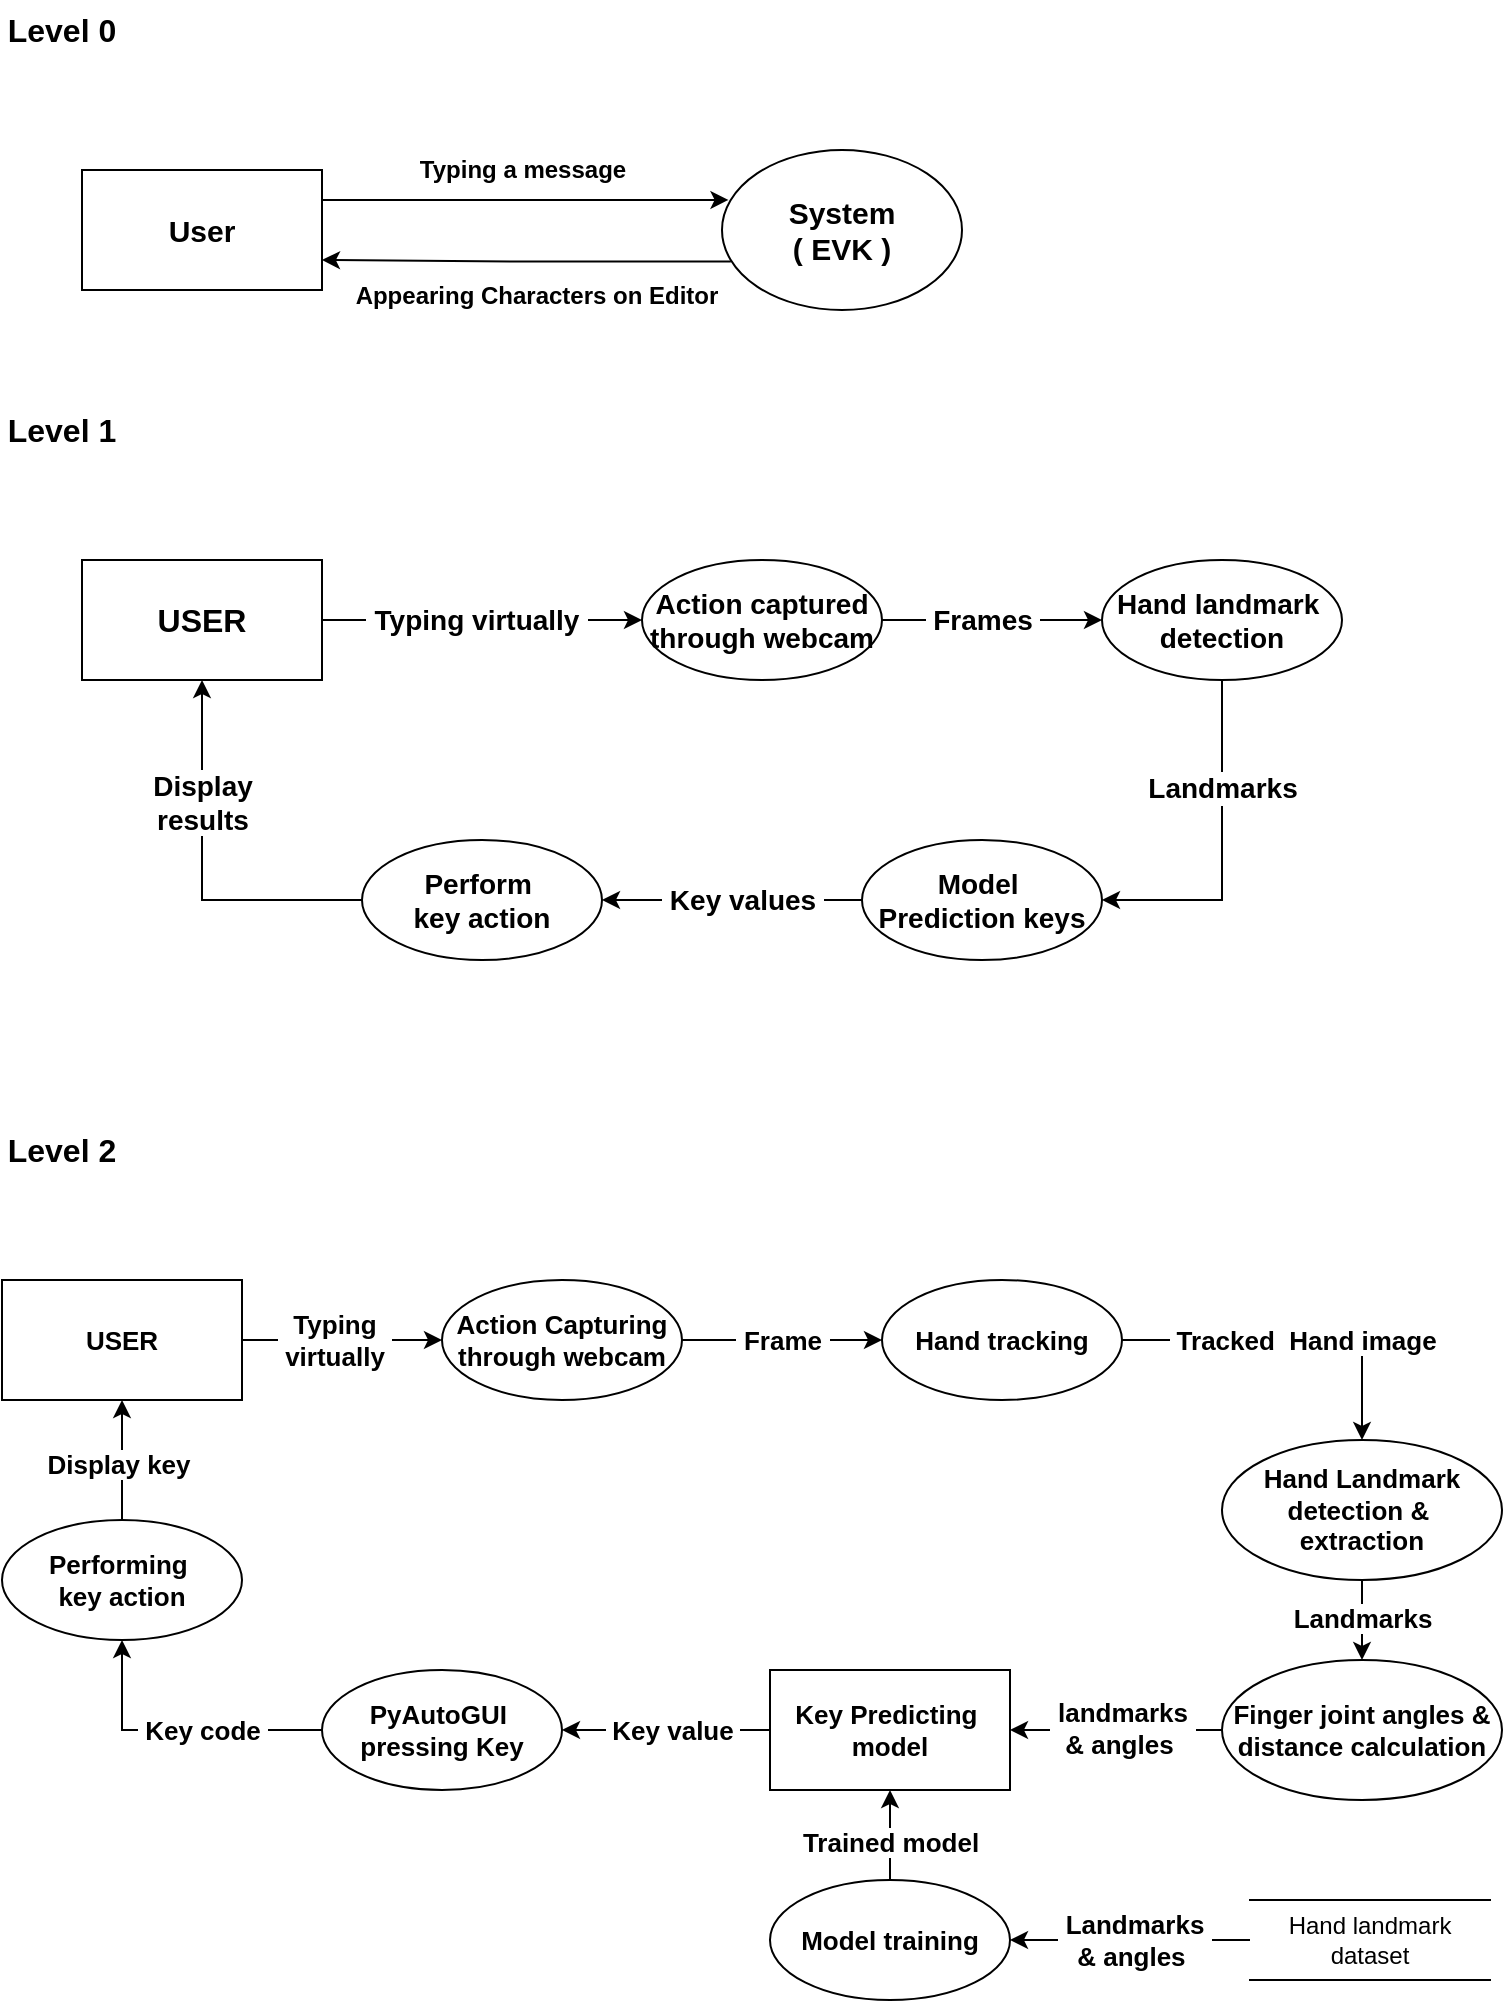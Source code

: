 <mxfile version="24.8.0">
  <diagram name="Page-1" id="rgVQupRmkwMiC2pf73yW">
    <mxGraphModel dx="910" dy="490" grid="1" gridSize="10" guides="1" tooltips="1" connect="1" arrows="1" fold="1" page="1" pageScale="1" pageWidth="827" pageHeight="1169" math="0" shadow="0">
      <root>
        <mxCell id="0" />
        <mxCell id="1" parent="0" />
        <mxCell id="2_3dd04O2ZOOgzmm2a9g-1" value="&lt;b&gt;&lt;font style=&quot;font-size: 16px;&quot;&gt;Level 0&lt;/font&gt;&lt;/b&gt;" style="text;html=1;align=center;verticalAlign=middle;whiteSpace=wrap;rounded=0;" parent="1" vertex="1">
          <mxGeometry x="40" y="40" width="60" height="30" as="geometry" />
        </mxCell>
        <mxCell id="2_3dd04O2ZOOgzmm2a9g-5" value="&lt;b&gt;&lt;font style=&quot;font-size: 16px;&quot;&gt;Level 1&lt;/font&gt;&lt;/b&gt;" style="text;html=1;align=center;verticalAlign=middle;whiteSpace=wrap;rounded=0;" parent="1" vertex="1">
          <mxGeometry x="40" y="240" width="60" height="30" as="geometry" />
        </mxCell>
        <mxCell id="2_3dd04O2ZOOgzmm2a9g-6" value="&lt;b&gt;&lt;font style=&quot;font-size: 16px;&quot;&gt;Level 2&lt;/font&gt;&lt;/b&gt;" style="text;html=1;align=center;verticalAlign=middle;whiteSpace=wrap;rounded=0;" parent="1" vertex="1">
          <mxGeometry x="40" y="600" width="60" height="30" as="geometry" />
        </mxCell>
        <mxCell id="2_3dd04O2ZOOgzmm2a9g-7" value="&lt;b&gt;&lt;font style=&quot;font-size: 15px;&quot;&gt;User&lt;/font&gt;&lt;/b&gt;" style="rounded=0;whiteSpace=wrap;html=1;" parent="1" vertex="1">
          <mxGeometry x="80" y="125" width="120" height="60" as="geometry" />
        </mxCell>
        <mxCell id="2_3dd04O2ZOOgzmm2a9g-10" style="edgeStyle=orthogonalEdgeStyle;rounded=0;orthogonalLoop=1;jettySize=auto;html=1;entryX=1;entryY=0.75;entryDx=0;entryDy=0;exitX=0.037;exitY=0.697;exitDx=0;exitDy=0;exitPerimeter=0;" parent="1" source="2_3dd04O2ZOOgzmm2a9g-8" target="2_3dd04O2ZOOgzmm2a9g-7" edge="1">
          <mxGeometry relative="1" as="geometry">
            <mxPoint x="390" y="170" as="sourcePoint" />
          </mxGeometry>
        </mxCell>
        <mxCell id="2_3dd04O2ZOOgzmm2a9g-8" value="&lt;div&gt;&lt;b style=&quot;background-color: initial;&quot;&gt;&lt;font style=&quot;font-size: 15px;&quot;&gt;System&lt;/font&gt;&lt;/b&gt;&lt;/div&gt;&lt;div&gt;&lt;b style=&quot;background-color: initial;&quot;&gt;&lt;font style=&quot;font-size: 15px;&quot;&gt;( EVK )&lt;/font&gt;&lt;/b&gt;&lt;/div&gt;" style="ellipse;whiteSpace=wrap;html=1;" parent="1" vertex="1">
          <mxGeometry x="400" y="115" width="120" height="80" as="geometry" />
        </mxCell>
        <mxCell id="2_3dd04O2ZOOgzmm2a9g-9" style="edgeStyle=orthogonalEdgeStyle;rounded=0;orthogonalLoop=1;jettySize=auto;html=1;exitX=1;exitY=0.25;exitDx=0;exitDy=0;entryX=0.027;entryY=0.312;entryDx=0;entryDy=0;entryPerimeter=0;" parent="1" source="2_3dd04O2ZOOgzmm2a9g-7" target="2_3dd04O2ZOOgzmm2a9g-8" edge="1">
          <mxGeometry relative="1" as="geometry">
            <mxPoint x="400" y="140" as="targetPoint" />
          </mxGeometry>
        </mxCell>
        <mxCell id="2_3dd04O2ZOOgzmm2a9g-11" value="&lt;b&gt;Typing a message&lt;/b&gt;" style="text;html=1;align=center;verticalAlign=middle;resizable=0;points=[];autosize=1;strokeColor=none;fillColor=none;" parent="1" vertex="1">
          <mxGeometry x="235" y="110" width="130" height="30" as="geometry" />
        </mxCell>
        <mxCell id="2_3dd04O2ZOOgzmm2a9g-12" value="&lt;b&gt;Appearing Characters on Editor&lt;/b&gt;" style="text;html=1;align=center;verticalAlign=middle;resizable=0;points=[];autosize=1;strokeColor=none;fillColor=none;" parent="1" vertex="1">
          <mxGeometry x="207" y="173" width="200" height="30" as="geometry" />
        </mxCell>
        <mxCell id="dJIz73tf6nSAuhWxNFt1-6" style="edgeStyle=orthogonalEdgeStyle;rounded=0;orthogonalLoop=1;jettySize=auto;html=1;exitX=1;exitY=0.5;exitDx=0;exitDy=0;entryX=0;entryY=0.5;entryDx=0;entryDy=0;fontSize=14;fontStyle=1" parent="1" source="dJIz73tf6nSAuhWxNFt1-1" target="dJIz73tf6nSAuhWxNFt1-2" edge="1">
          <mxGeometry relative="1" as="geometry" />
        </mxCell>
        <mxCell id="dJIz73tf6nSAuhWxNFt1-7" value="&amp;nbsp;Typing virtually&amp;nbsp;" style="edgeLabel;html=1;align=center;verticalAlign=middle;resizable=0;points=[];fontSize=14;fontStyle=1" parent="dJIz73tf6nSAuhWxNFt1-6" vertex="1" connectable="0">
          <mxGeometry x="0.148" y="-1" relative="1" as="geometry">
            <mxPoint x="-15" y="-1" as="offset" />
          </mxGeometry>
        </mxCell>
        <mxCell id="dJIz73tf6nSAuhWxNFt1-1" value="&lt;font style=&quot;font-size: 16px;&quot;&gt;USER&lt;/font&gt;" style="rounded=0;whiteSpace=wrap;html=1;fontSize=14;fontStyle=1" parent="1" vertex="1">
          <mxGeometry x="80" y="320" width="120" height="60" as="geometry" />
        </mxCell>
        <mxCell id="dJIz73tf6nSAuhWxNFt1-8" style="edgeStyle=orthogonalEdgeStyle;rounded=0;orthogonalLoop=1;jettySize=auto;html=1;exitX=1;exitY=0.5;exitDx=0;exitDy=0;entryX=0;entryY=0.5;entryDx=0;entryDy=0;fontSize=14;fontStyle=1" parent="1" source="dJIz73tf6nSAuhWxNFt1-2" target="dJIz73tf6nSAuhWxNFt1-3" edge="1">
          <mxGeometry relative="1" as="geometry" />
        </mxCell>
        <mxCell id="dJIz73tf6nSAuhWxNFt1-9" value="&amp;nbsp;Frames&amp;nbsp;" style="edgeLabel;html=1;align=center;verticalAlign=middle;resizable=0;points=[];fontSize=14;fontStyle=1" parent="dJIz73tf6nSAuhWxNFt1-8" vertex="1" connectable="0">
          <mxGeometry x="0.337" y="2" relative="1" as="geometry">
            <mxPoint x="-24" y="2" as="offset" />
          </mxGeometry>
        </mxCell>
        <mxCell id="dJIz73tf6nSAuhWxNFt1-2" value="Action captured through webcam" style="ellipse;whiteSpace=wrap;html=1;fontSize=14;fontStyle=1" parent="1" vertex="1">
          <mxGeometry x="360" y="320" width="120" height="60" as="geometry" />
        </mxCell>
        <mxCell id="dJIz73tf6nSAuhWxNFt1-10" style="edgeStyle=orthogonalEdgeStyle;rounded=0;orthogonalLoop=1;jettySize=auto;html=1;exitX=0.5;exitY=1;exitDx=0;exitDy=0;entryX=1;entryY=0.5;entryDx=0;entryDy=0;fontSize=14;fontStyle=1" parent="1" source="dJIz73tf6nSAuhWxNFt1-3" target="dJIz73tf6nSAuhWxNFt1-4" edge="1">
          <mxGeometry relative="1" as="geometry" />
        </mxCell>
        <mxCell id="dJIz73tf6nSAuhWxNFt1-11" value="&amp;nbsp;Landmarks&amp;nbsp;" style="edgeLabel;html=1;align=center;verticalAlign=middle;resizable=0;points=[];fontSize=14;fontStyle=1" parent="dJIz73tf6nSAuhWxNFt1-10" vertex="1" connectable="0">
          <mxGeometry x="-0.262" y="1" relative="1" as="geometry">
            <mxPoint x="-1" y="-9" as="offset" />
          </mxGeometry>
        </mxCell>
        <mxCell id="dJIz73tf6nSAuhWxNFt1-3" value="Hand landmark&amp;nbsp;&lt;div style=&quot;font-size: 14px;&quot;&gt;detection&lt;/div&gt;" style="ellipse;whiteSpace=wrap;html=1;fontSize=14;fontStyle=1" parent="1" vertex="1">
          <mxGeometry x="590" y="320" width="120" height="60" as="geometry" />
        </mxCell>
        <mxCell id="dJIz73tf6nSAuhWxNFt1-12" style="edgeStyle=orthogonalEdgeStyle;rounded=0;orthogonalLoop=1;jettySize=auto;html=1;exitX=0;exitY=0.5;exitDx=0;exitDy=0;entryX=1;entryY=0.5;entryDx=0;entryDy=0;fontSize=14;fontStyle=1" parent="1" source="dJIz73tf6nSAuhWxNFt1-4" target="dJIz73tf6nSAuhWxNFt1-5" edge="1">
          <mxGeometry relative="1" as="geometry" />
        </mxCell>
        <mxCell id="dJIz73tf6nSAuhWxNFt1-13" value="&amp;nbsp;Key values&amp;nbsp;" style="edgeLabel;html=1;align=center;verticalAlign=middle;resizable=0;points=[];fontSize=14;fontStyle=1" parent="dJIz73tf6nSAuhWxNFt1-12" vertex="1" connectable="0">
          <mxGeometry x="0.253" relative="1" as="geometry">
            <mxPoint x="21" as="offset" />
          </mxGeometry>
        </mxCell>
        <mxCell id="dJIz73tf6nSAuhWxNFt1-4" value="Model&amp;nbsp;&lt;div style=&quot;font-size: 14px;&quot;&gt;Prediction keys&lt;/div&gt;" style="ellipse;whiteSpace=wrap;html=1;fontSize=14;fontStyle=1" parent="1" vertex="1">
          <mxGeometry x="470" y="460" width="120" height="60" as="geometry" />
        </mxCell>
        <mxCell id="dJIz73tf6nSAuhWxNFt1-14" style="edgeStyle=orthogonalEdgeStyle;rounded=0;orthogonalLoop=1;jettySize=auto;html=1;exitX=0;exitY=0.5;exitDx=0;exitDy=0;entryX=0.5;entryY=1;entryDx=0;entryDy=0;fontSize=14;fontStyle=1" parent="1" source="dJIz73tf6nSAuhWxNFt1-5" target="dJIz73tf6nSAuhWxNFt1-1" edge="1">
          <mxGeometry relative="1" as="geometry" />
        </mxCell>
        <mxCell id="dJIz73tf6nSAuhWxNFt1-15" value="&amp;nbsp;Display&amp;nbsp;&lt;div&gt;&amp;nbsp;results&amp;nbsp;&lt;/div&gt;" style="edgeLabel;html=1;align=center;verticalAlign=middle;resizable=0;points=[];fontSize=14;fontStyle=1" parent="dJIz73tf6nSAuhWxNFt1-14" vertex="1" connectable="0">
          <mxGeometry x="0.059" y="-1" relative="1" as="geometry">
            <mxPoint x="-1" y="-29" as="offset" />
          </mxGeometry>
        </mxCell>
        <mxCell id="dJIz73tf6nSAuhWxNFt1-5" value="Perform&amp;nbsp;&lt;div style=&quot;font-size: 14px;&quot;&gt;key action&lt;/div&gt;" style="ellipse;whiteSpace=wrap;html=1;fontSize=14;fontStyle=1" parent="1" vertex="1">
          <mxGeometry x="220" y="460" width="120" height="60" as="geometry" />
        </mxCell>
        <mxCell id="dJIz73tf6nSAuhWxNFt1-29" style="edgeStyle=orthogonalEdgeStyle;rounded=0;orthogonalLoop=1;jettySize=auto;html=1;exitX=1;exitY=0.5;exitDx=0;exitDy=0;entryX=0;entryY=0.5;entryDx=0;entryDy=0;fontSize=13;fontStyle=1" parent="1" source="dJIz73tf6nSAuhWxNFt1-18" target="dJIz73tf6nSAuhWxNFt1-23" edge="1">
          <mxGeometry relative="1" as="geometry" />
        </mxCell>
        <mxCell id="dJIz73tf6nSAuhWxNFt1-30" value="&amp;nbsp;Typing&amp;nbsp;&lt;div style=&quot;font-size: 13px;&quot;&gt;&amp;nbsp;virtually&amp;nbsp;&lt;/div&gt;" style="edgeLabel;html=1;align=center;verticalAlign=middle;resizable=0;points=[];fontSize=13;fontStyle=1" parent="dJIz73tf6nSAuhWxNFt1-29" vertex="1" connectable="0">
          <mxGeometry x="-0.195" y="2" relative="1" as="geometry">
            <mxPoint x="5" y="2" as="offset" />
          </mxGeometry>
        </mxCell>
        <mxCell id="dJIz73tf6nSAuhWxNFt1-18" value="USER" style="rounded=0;whiteSpace=wrap;html=1;fontSize=13;fontStyle=1" parent="1" vertex="1">
          <mxGeometry x="40" y="680" width="120" height="60" as="geometry" />
        </mxCell>
        <mxCell id="dJIz73tf6nSAuhWxNFt1-43" style="edgeStyle=orthogonalEdgeStyle;rounded=0;orthogonalLoop=1;jettySize=auto;html=1;exitX=0.5;exitY=0;exitDx=0;exitDy=0;entryX=0.5;entryY=1;entryDx=0;entryDy=0;fontSize=13;fontStyle=1" parent="1" source="dJIz73tf6nSAuhWxNFt1-19" target="dJIz73tf6nSAuhWxNFt1-18" edge="1">
          <mxGeometry relative="1" as="geometry" />
        </mxCell>
        <mxCell id="dJIz73tf6nSAuhWxNFt1-44" value="&amp;nbsp;Display key&amp;nbsp;" style="edgeLabel;html=1;align=center;verticalAlign=middle;resizable=0;points=[];fontSize=13;fontStyle=1" parent="dJIz73tf6nSAuhWxNFt1-43" vertex="1" connectable="0">
          <mxGeometry x="-0.059" y="2" relative="1" as="geometry">
            <mxPoint as="offset" />
          </mxGeometry>
        </mxCell>
        <mxCell id="dJIz73tf6nSAuhWxNFt1-19" value="Performing&amp;nbsp;&lt;div style=&quot;font-size: 13px;&quot;&gt;key action&lt;/div&gt;" style="ellipse;whiteSpace=wrap;html=1;fontSize=13;fontStyle=1" parent="1" vertex="1">
          <mxGeometry x="40" y="800" width="120" height="60" as="geometry" />
        </mxCell>
        <mxCell id="dJIz73tf6nSAuhWxNFt1-37" style="edgeStyle=orthogonalEdgeStyle;rounded=0;orthogonalLoop=1;jettySize=auto;html=1;exitX=0;exitY=0.5;exitDx=0;exitDy=0;entryX=1;entryY=0.5;entryDx=0;entryDy=0;fontSize=13;fontStyle=1" parent="1" source="dJIz73tf6nSAuhWxNFt1-20" target="dJIz73tf6nSAuhWxNFt1-25" edge="1">
          <mxGeometry relative="1" as="geometry" />
        </mxCell>
        <mxCell id="dJIz73tf6nSAuhWxNFt1-38" value="&amp;nbsp;landmarks&amp;nbsp;&lt;div style=&quot;font-size: 13px;&quot;&gt;&amp;amp; angles&amp;nbsp;&lt;/div&gt;" style="edgeLabel;html=1;align=center;verticalAlign=middle;resizable=0;points=[];fontSize=13;fontStyle=1" parent="dJIz73tf6nSAuhWxNFt1-37" vertex="1" connectable="0">
          <mxGeometry x="-0.054" y="-1" relative="1" as="geometry">
            <mxPoint as="offset" />
          </mxGeometry>
        </mxCell>
        <mxCell id="dJIz73tf6nSAuhWxNFt1-20" value="Finger joint angles &amp;amp; distance calculation" style="ellipse;whiteSpace=wrap;html=1;fontSize=13;fontStyle=1" parent="1" vertex="1">
          <mxGeometry x="650" y="870" width="140" height="70" as="geometry" />
        </mxCell>
        <mxCell id="dJIz73tf6nSAuhWxNFt1-35" style="edgeStyle=orthogonalEdgeStyle;rounded=0;orthogonalLoop=1;jettySize=auto;html=1;exitX=0.5;exitY=1;exitDx=0;exitDy=0;entryX=0.5;entryY=0;entryDx=0;entryDy=0;fontSize=13;fontStyle=1" parent="1" source="dJIz73tf6nSAuhWxNFt1-21" target="dJIz73tf6nSAuhWxNFt1-20" edge="1">
          <mxGeometry relative="1" as="geometry" />
        </mxCell>
        <mxCell id="dJIz73tf6nSAuhWxNFt1-36" value="&amp;nbsp;Landmarks&amp;nbsp;" style="edgeLabel;html=1;align=center;verticalAlign=middle;resizable=0;points=[];fontSize=13;fontStyle=1" parent="dJIz73tf6nSAuhWxNFt1-35" vertex="1" connectable="0">
          <mxGeometry x="-0.046" relative="1" as="geometry">
            <mxPoint as="offset" />
          </mxGeometry>
        </mxCell>
        <mxCell id="dJIz73tf6nSAuhWxNFt1-21" value="Hand Landmark detection &amp;amp;&amp;nbsp;&lt;div style=&quot;font-size: 13px;&quot;&gt;extraction&lt;/div&gt;" style="ellipse;whiteSpace=wrap;html=1;fontSize=13;fontStyle=1" parent="1" vertex="1">
          <mxGeometry x="650" y="760" width="140" height="70" as="geometry" />
        </mxCell>
        <mxCell id="dJIz73tf6nSAuhWxNFt1-33" style="edgeStyle=orthogonalEdgeStyle;rounded=0;orthogonalLoop=1;jettySize=auto;html=1;exitX=1;exitY=0.5;exitDx=0;exitDy=0;fontSize=13;fontStyle=1" parent="1" source="dJIz73tf6nSAuhWxNFt1-22" target="dJIz73tf6nSAuhWxNFt1-21" edge="1">
          <mxGeometry relative="1" as="geometry" />
        </mxCell>
        <mxCell id="dJIz73tf6nSAuhWxNFt1-50" value="&amp;nbsp;Tracked&amp;nbsp; Hand image" style="edgeLabel;html=1;align=center;verticalAlign=middle;resizable=0;points=[];fontSize=13;fontStyle=1" parent="dJIz73tf6nSAuhWxNFt1-33" vertex="1" connectable="0">
          <mxGeometry x="0.291" relative="1" as="geometry">
            <mxPoint x="-20" as="offset" />
          </mxGeometry>
        </mxCell>
        <mxCell id="dJIz73tf6nSAuhWxNFt1-22" value="Hand tracking" style="ellipse;whiteSpace=wrap;html=1;fontSize=13;fontStyle=1" parent="1" vertex="1">
          <mxGeometry x="480" y="680" width="120" height="60" as="geometry" />
        </mxCell>
        <mxCell id="dJIz73tf6nSAuhWxNFt1-31" style="edgeStyle=orthogonalEdgeStyle;rounded=0;orthogonalLoop=1;jettySize=auto;html=1;exitX=1;exitY=0.5;exitDx=0;exitDy=0;entryX=0;entryY=0.5;entryDx=0;entryDy=0;fontSize=13;fontStyle=1" parent="1" source="dJIz73tf6nSAuhWxNFt1-23" target="dJIz73tf6nSAuhWxNFt1-22" edge="1">
          <mxGeometry relative="1" as="geometry" />
        </mxCell>
        <mxCell id="dJIz73tf6nSAuhWxNFt1-32" value="&amp;nbsp;Frame&amp;nbsp;" style="edgeLabel;html=1;align=center;verticalAlign=middle;resizable=0;points=[];fontSize=13;fontStyle=1" parent="dJIz73tf6nSAuhWxNFt1-31" vertex="1" connectable="0">
          <mxGeometry x="-0.009" relative="1" as="geometry">
            <mxPoint as="offset" />
          </mxGeometry>
        </mxCell>
        <mxCell id="dJIz73tf6nSAuhWxNFt1-23" value="Action Capturing through webcam" style="ellipse;whiteSpace=wrap;html=1;fontSize=13;fontStyle=1" parent="1" vertex="1">
          <mxGeometry x="260" y="680" width="120" height="60" as="geometry" />
        </mxCell>
        <mxCell id="dJIz73tf6nSAuhWxNFt1-39" style="edgeStyle=orthogonalEdgeStyle;rounded=0;orthogonalLoop=1;jettySize=auto;html=1;exitX=0;exitY=0.5;exitDx=0;exitDy=0;entryX=1;entryY=0.5;entryDx=0;entryDy=0;fontSize=13;fontStyle=1" parent="1" source="dJIz73tf6nSAuhWxNFt1-25" target="dJIz73tf6nSAuhWxNFt1-26" edge="1">
          <mxGeometry relative="1" as="geometry" />
        </mxCell>
        <mxCell id="dJIz73tf6nSAuhWxNFt1-40" value="&amp;nbsp;Key value&amp;nbsp;" style="edgeLabel;html=1;align=center;verticalAlign=middle;resizable=0;points=[];fontSize=13;fontStyle=1" parent="dJIz73tf6nSAuhWxNFt1-39" vertex="1" connectable="0">
          <mxGeometry x="0.325" y="-1" relative="1" as="geometry">
            <mxPoint x="20" y="1" as="offset" />
          </mxGeometry>
        </mxCell>
        <mxCell id="dJIz73tf6nSAuhWxNFt1-25" value="Key Predicting&amp;nbsp;&lt;div style=&quot;font-size: 13px;&quot;&gt;model&lt;/div&gt;" style="rounded=0;whiteSpace=wrap;html=1;fontSize=13;fontStyle=1" parent="1" vertex="1">
          <mxGeometry x="424" y="875" width="120" height="60" as="geometry" />
        </mxCell>
        <mxCell id="dJIz73tf6nSAuhWxNFt1-41" style="edgeStyle=orthogonalEdgeStyle;rounded=0;orthogonalLoop=1;jettySize=auto;html=1;exitX=0;exitY=0.5;exitDx=0;exitDy=0;entryX=0.5;entryY=1;entryDx=0;entryDy=0;fontSize=13;fontStyle=1" parent="1" source="dJIz73tf6nSAuhWxNFt1-26" target="dJIz73tf6nSAuhWxNFt1-19" edge="1">
          <mxGeometry relative="1" as="geometry" />
        </mxCell>
        <mxCell id="dJIz73tf6nSAuhWxNFt1-42" value="&amp;nbsp;Key code&amp;nbsp;" style="edgeLabel;html=1;align=center;verticalAlign=middle;resizable=0;points=[];fontSize=13;fontStyle=1" parent="dJIz73tf6nSAuhWxNFt1-41" vertex="1" connectable="0">
          <mxGeometry x="0.311" relative="1" as="geometry">
            <mxPoint x="35" as="offset" />
          </mxGeometry>
        </mxCell>
        <mxCell id="dJIz73tf6nSAuhWxNFt1-26" value="PyAutoGUI&amp;nbsp;&lt;div style=&quot;font-size: 13px;&quot;&gt;pressing Key&lt;/div&gt;" style="ellipse;whiteSpace=wrap;html=1;fontSize=13;fontStyle=1" parent="1" vertex="1">
          <mxGeometry x="200" y="875" width="120" height="60" as="geometry" />
        </mxCell>
        <mxCell id="dJIz73tf6nSAuhWxNFt1-47" style="edgeStyle=orthogonalEdgeStyle;rounded=0;orthogonalLoop=1;jettySize=auto;html=1;exitX=0;exitY=0.5;exitDx=0;exitDy=0;entryX=1;entryY=0.5;entryDx=0;entryDy=0;fontSize=13;fontStyle=1" parent="1" source="dJIz73tf6nSAuhWxNFt1-27" target="dJIz73tf6nSAuhWxNFt1-28" edge="1">
          <mxGeometry relative="1" as="geometry" />
        </mxCell>
        <mxCell id="dJIz73tf6nSAuhWxNFt1-48" value="&amp;nbsp;Landmarks&amp;nbsp;&lt;div style=&quot;font-size: 13px;&quot;&gt;&amp;amp; angles&amp;nbsp;&lt;/div&gt;" style="edgeLabel;html=1;align=center;verticalAlign=middle;resizable=0;points=[];fontSize=13;fontStyle=1" parent="dJIz73tf6nSAuhWxNFt1-47" vertex="1" connectable="0">
          <mxGeometry x="-0.028" relative="1" as="geometry">
            <mxPoint as="offset" />
          </mxGeometry>
        </mxCell>
        <mxCell id="dJIz73tf6nSAuhWxNFt1-27" value="Hand landmark dataset" style="html=1;dashed=0;whiteSpace=wrap;shape=partialRectangle;right=0;left=0;" parent="1" vertex="1">
          <mxGeometry x="664" y="990" width="120" height="40" as="geometry" />
        </mxCell>
        <mxCell id="dJIz73tf6nSAuhWxNFt1-45" style="edgeStyle=orthogonalEdgeStyle;rounded=0;orthogonalLoop=1;jettySize=auto;html=1;exitX=0.5;exitY=0;exitDx=0;exitDy=0;entryX=0.5;entryY=1;entryDx=0;entryDy=0;fontSize=13;fontStyle=1" parent="1" source="dJIz73tf6nSAuhWxNFt1-28" target="dJIz73tf6nSAuhWxNFt1-25" edge="1">
          <mxGeometry relative="1" as="geometry" />
        </mxCell>
        <mxCell id="dJIz73tf6nSAuhWxNFt1-46" value="Trained model" style="edgeLabel;html=1;align=center;verticalAlign=middle;resizable=0;points=[];fontSize=13;fontStyle=1" parent="dJIz73tf6nSAuhWxNFt1-45" vertex="1" connectable="0">
          <mxGeometry x="-0.329" y="2" relative="1" as="geometry">
            <mxPoint x="2" y="-4" as="offset" />
          </mxGeometry>
        </mxCell>
        <mxCell id="dJIz73tf6nSAuhWxNFt1-28" value="Model training" style="ellipse;whiteSpace=wrap;html=1;fontSize=13;fontStyle=1" parent="1" vertex="1">
          <mxGeometry x="424" y="980" width="120" height="60" as="geometry" />
        </mxCell>
      </root>
    </mxGraphModel>
  </diagram>
</mxfile>
